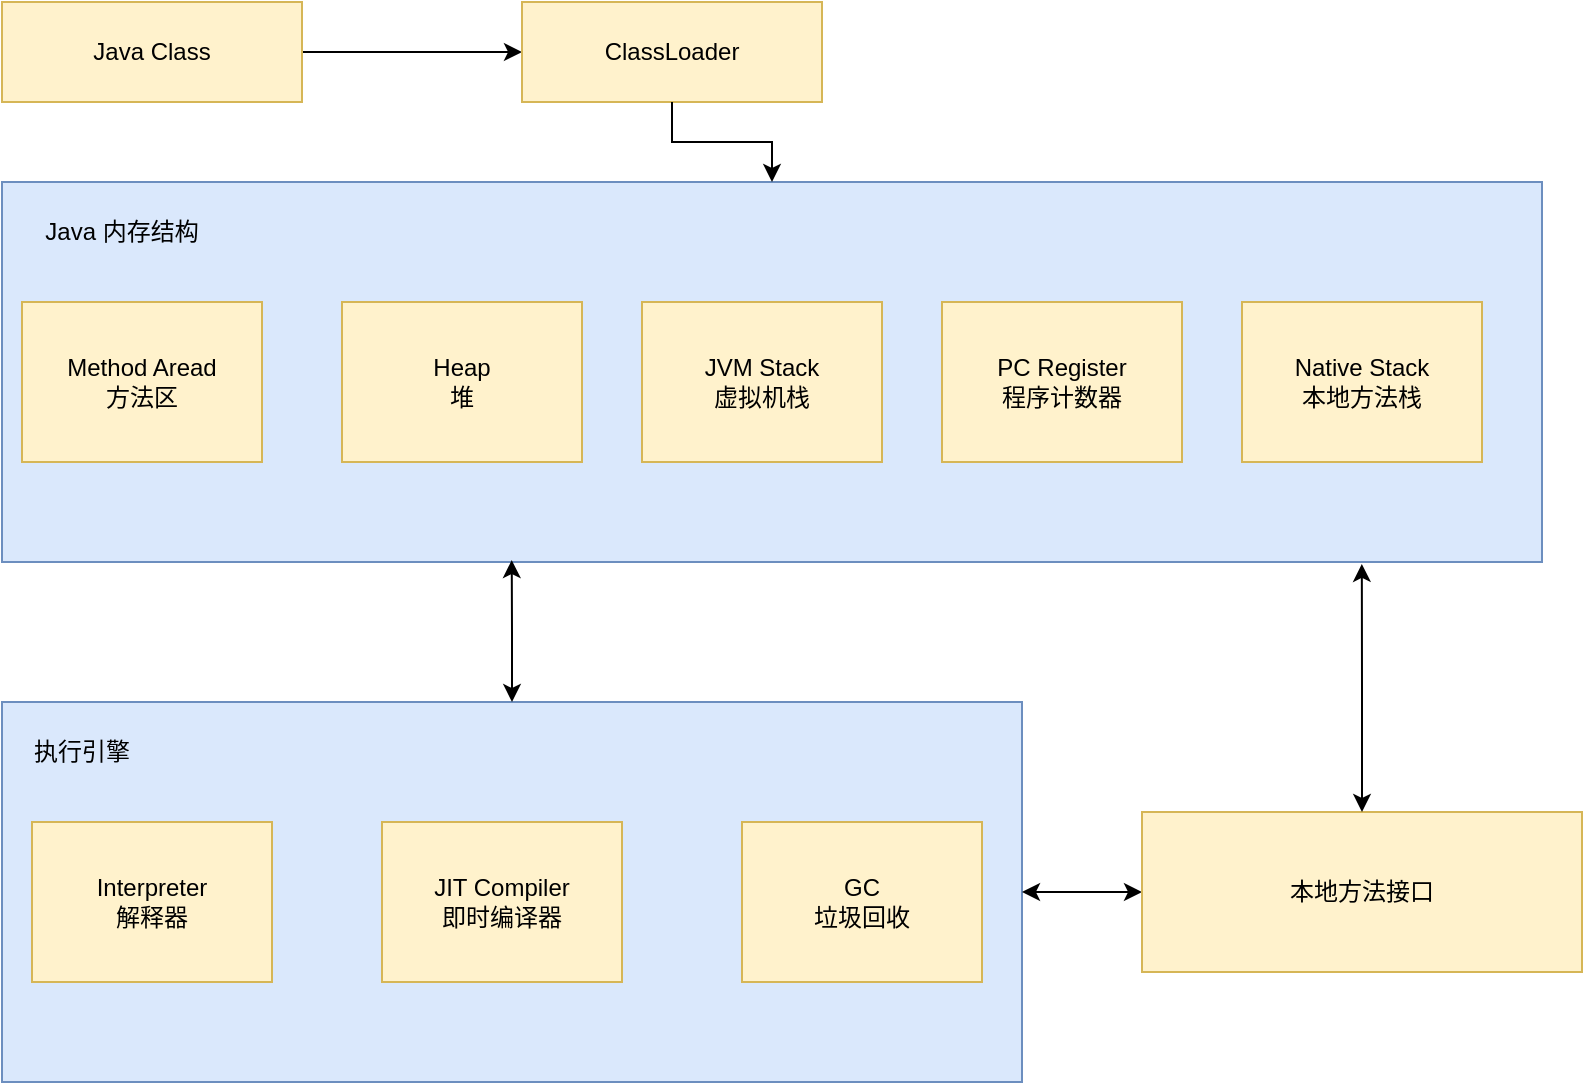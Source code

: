 <mxfile version="27.0.3">
  <diagram name="Page-1" id="2F7bEpvjVPYpANVX8aP-">
    <mxGraphModel dx="2129" dy="874" grid="1" gridSize="10" guides="1" tooltips="1" connect="1" arrows="1" fold="1" page="1" pageScale="1" pageWidth="850" pageHeight="1100" math="0" shadow="0">
      <root>
        <mxCell id="0" />
        <mxCell id="1" parent="0" />
        <mxCell id="UtJhcli4aMO5PLbWu5us-3" style="edgeStyle=orthogonalEdgeStyle;rounded=0;orthogonalLoop=1;jettySize=auto;html=1;exitX=1;exitY=0.5;exitDx=0;exitDy=0;" edge="1" parent="1" source="UtJhcli4aMO5PLbWu5us-1" target="UtJhcli4aMO5PLbWu5us-2">
          <mxGeometry relative="1" as="geometry" />
        </mxCell>
        <mxCell id="UtJhcli4aMO5PLbWu5us-1" value="Java Class" style="rounded=0;whiteSpace=wrap;html=1;fillColor=#fff2cc;strokeColor=#d6b656;" vertex="1" parent="1">
          <mxGeometry x="40" y="80" width="150" height="50" as="geometry" />
        </mxCell>
        <mxCell id="UtJhcli4aMO5PLbWu5us-2" value="ClassLoader" style="rounded=0;whiteSpace=wrap;html=1;fillColor=#fff2cc;strokeColor=#d6b656;" vertex="1" parent="1">
          <mxGeometry x="300" y="80" width="150" height="50" as="geometry" />
        </mxCell>
        <mxCell id="UtJhcli4aMO5PLbWu5us-4" value="" style="rounded=0;whiteSpace=wrap;html=1;fillColor=#dae8fc;strokeColor=#6c8ebf;" vertex="1" parent="1">
          <mxGeometry x="40" y="170" width="770" height="190" as="geometry" />
        </mxCell>
        <mxCell id="UtJhcli4aMO5PLbWu5us-5" value="Java 内存结构" style="text;html=1;align=center;verticalAlign=middle;whiteSpace=wrap;rounded=0;" vertex="1" parent="1">
          <mxGeometry x="50" y="180" width="100" height="30" as="geometry" />
        </mxCell>
        <mxCell id="UtJhcli4aMO5PLbWu5us-6" value="Method Aread&lt;br&gt;方法区" style="rounded=0;whiteSpace=wrap;html=1;fillColor=#fff2cc;strokeColor=#d6b656;" vertex="1" parent="1">
          <mxGeometry x="50" y="230" width="120" height="80" as="geometry" />
        </mxCell>
        <mxCell id="UtJhcli4aMO5PLbWu5us-7" value="Heap&lt;br&gt;堆" style="rounded=0;whiteSpace=wrap;html=1;fillColor=#fff2cc;strokeColor=#d6b656;" vertex="1" parent="1">
          <mxGeometry x="210" y="230" width="120" height="80" as="geometry" />
        </mxCell>
        <mxCell id="UtJhcli4aMO5PLbWu5us-8" value="JVM Stack&lt;br&gt;虚拟机栈" style="rounded=0;whiteSpace=wrap;html=1;fillColor=#fff2cc;strokeColor=#d6b656;" vertex="1" parent="1">
          <mxGeometry x="360" y="230" width="120" height="80" as="geometry" />
        </mxCell>
        <mxCell id="UtJhcli4aMO5PLbWu5us-9" value="PC Register&lt;br&gt;程序计数器" style="rounded=0;whiteSpace=wrap;html=1;fillColor=#fff2cc;strokeColor=#d6b656;" vertex="1" parent="1">
          <mxGeometry x="510" y="230" width="120" height="80" as="geometry" />
        </mxCell>
        <mxCell id="UtJhcli4aMO5PLbWu5us-10" value="Native Stack&lt;br&gt;本地方法栈" style="rounded=0;whiteSpace=wrap;html=1;fillColor=#fff2cc;strokeColor=#d6b656;" vertex="1" parent="1">
          <mxGeometry x="660" y="230" width="120" height="80" as="geometry" />
        </mxCell>
        <mxCell id="UtJhcli4aMO5PLbWu5us-12" style="edgeStyle=orthogonalEdgeStyle;rounded=0;orthogonalLoop=1;jettySize=auto;html=1;exitX=0.5;exitY=1;exitDx=0;exitDy=0;entryX=0.5;entryY=0;entryDx=0;entryDy=0;" edge="1" parent="1" source="UtJhcli4aMO5PLbWu5us-2" target="UtJhcli4aMO5PLbWu5us-4">
          <mxGeometry relative="1" as="geometry" />
        </mxCell>
        <mxCell id="UtJhcli4aMO5PLbWu5us-13" value="" style="rounded=0;whiteSpace=wrap;html=1;fillColor=#dae8fc;strokeColor=#6c8ebf;" vertex="1" parent="1">
          <mxGeometry x="40" y="430" width="510" height="190" as="geometry" />
        </mxCell>
        <mxCell id="UtJhcli4aMO5PLbWu5us-14" value="执行引擎" style="text;html=1;align=center;verticalAlign=middle;whiteSpace=wrap;rounded=0;" vertex="1" parent="1">
          <mxGeometry x="50" y="440" width="60" height="30" as="geometry" />
        </mxCell>
        <mxCell id="UtJhcli4aMO5PLbWu5us-15" value="Interpreter&lt;br&gt;解释器" style="rounded=0;whiteSpace=wrap;html=1;fillColor=#fff2cc;strokeColor=#d6b656;" vertex="1" parent="1">
          <mxGeometry x="55" y="490" width="120" height="80" as="geometry" />
        </mxCell>
        <mxCell id="UtJhcli4aMO5PLbWu5us-16" value="JIT Compiler&lt;br&gt;即时编译器" style="rounded=0;whiteSpace=wrap;html=1;fillColor=#fff2cc;strokeColor=#d6b656;" vertex="1" parent="1">
          <mxGeometry x="230" y="490" width="120" height="80" as="geometry" />
        </mxCell>
        <mxCell id="UtJhcli4aMO5PLbWu5us-17" value="GC&lt;br&gt;垃圾回收" style="rounded=0;whiteSpace=wrap;html=1;fillColor=#fff2cc;strokeColor=#d6b656;" vertex="1" parent="1">
          <mxGeometry x="410" y="490" width="120" height="80" as="geometry" />
        </mxCell>
        <mxCell id="UtJhcli4aMO5PLbWu5us-20" style="edgeStyle=orthogonalEdgeStyle;rounded=0;orthogonalLoop=1;jettySize=auto;html=1;exitX=0.5;exitY=0;exitDx=0;exitDy=0;entryX=0.331;entryY=0.995;entryDx=0;entryDy=0;entryPerimeter=0;startArrow=classic;startFill=1;" edge="1" parent="1" source="UtJhcli4aMO5PLbWu5us-13" target="UtJhcli4aMO5PLbWu5us-4">
          <mxGeometry relative="1" as="geometry" />
        </mxCell>
        <mxCell id="UtJhcli4aMO5PLbWu5us-22" style="edgeStyle=orthogonalEdgeStyle;rounded=0;orthogonalLoop=1;jettySize=auto;html=1;entryX=1;entryY=0.5;entryDx=0;entryDy=0;startArrow=classic;startFill=1;" edge="1" parent="1" source="UtJhcli4aMO5PLbWu5us-21" target="UtJhcli4aMO5PLbWu5us-13">
          <mxGeometry relative="1" as="geometry" />
        </mxCell>
        <mxCell id="UtJhcli4aMO5PLbWu5us-21" value="本地方法接口" style="rounded=0;whiteSpace=wrap;html=1;fillColor=#fff2cc;strokeColor=#d6b656;" vertex="1" parent="1">
          <mxGeometry x="610" y="485" width="220" height="80" as="geometry" />
        </mxCell>
        <mxCell id="UtJhcli4aMO5PLbWu5us-23" style="edgeStyle=orthogonalEdgeStyle;rounded=0;orthogonalLoop=1;jettySize=auto;html=1;exitX=0.5;exitY=0;exitDx=0;exitDy=0;entryX=0.883;entryY=1.005;entryDx=0;entryDy=0;entryPerimeter=0;startArrow=classic;startFill=1;" edge="1" parent="1" source="UtJhcli4aMO5PLbWu5us-21" target="UtJhcli4aMO5PLbWu5us-4">
          <mxGeometry relative="1" as="geometry" />
        </mxCell>
      </root>
    </mxGraphModel>
  </diagram>
</mxfile>
